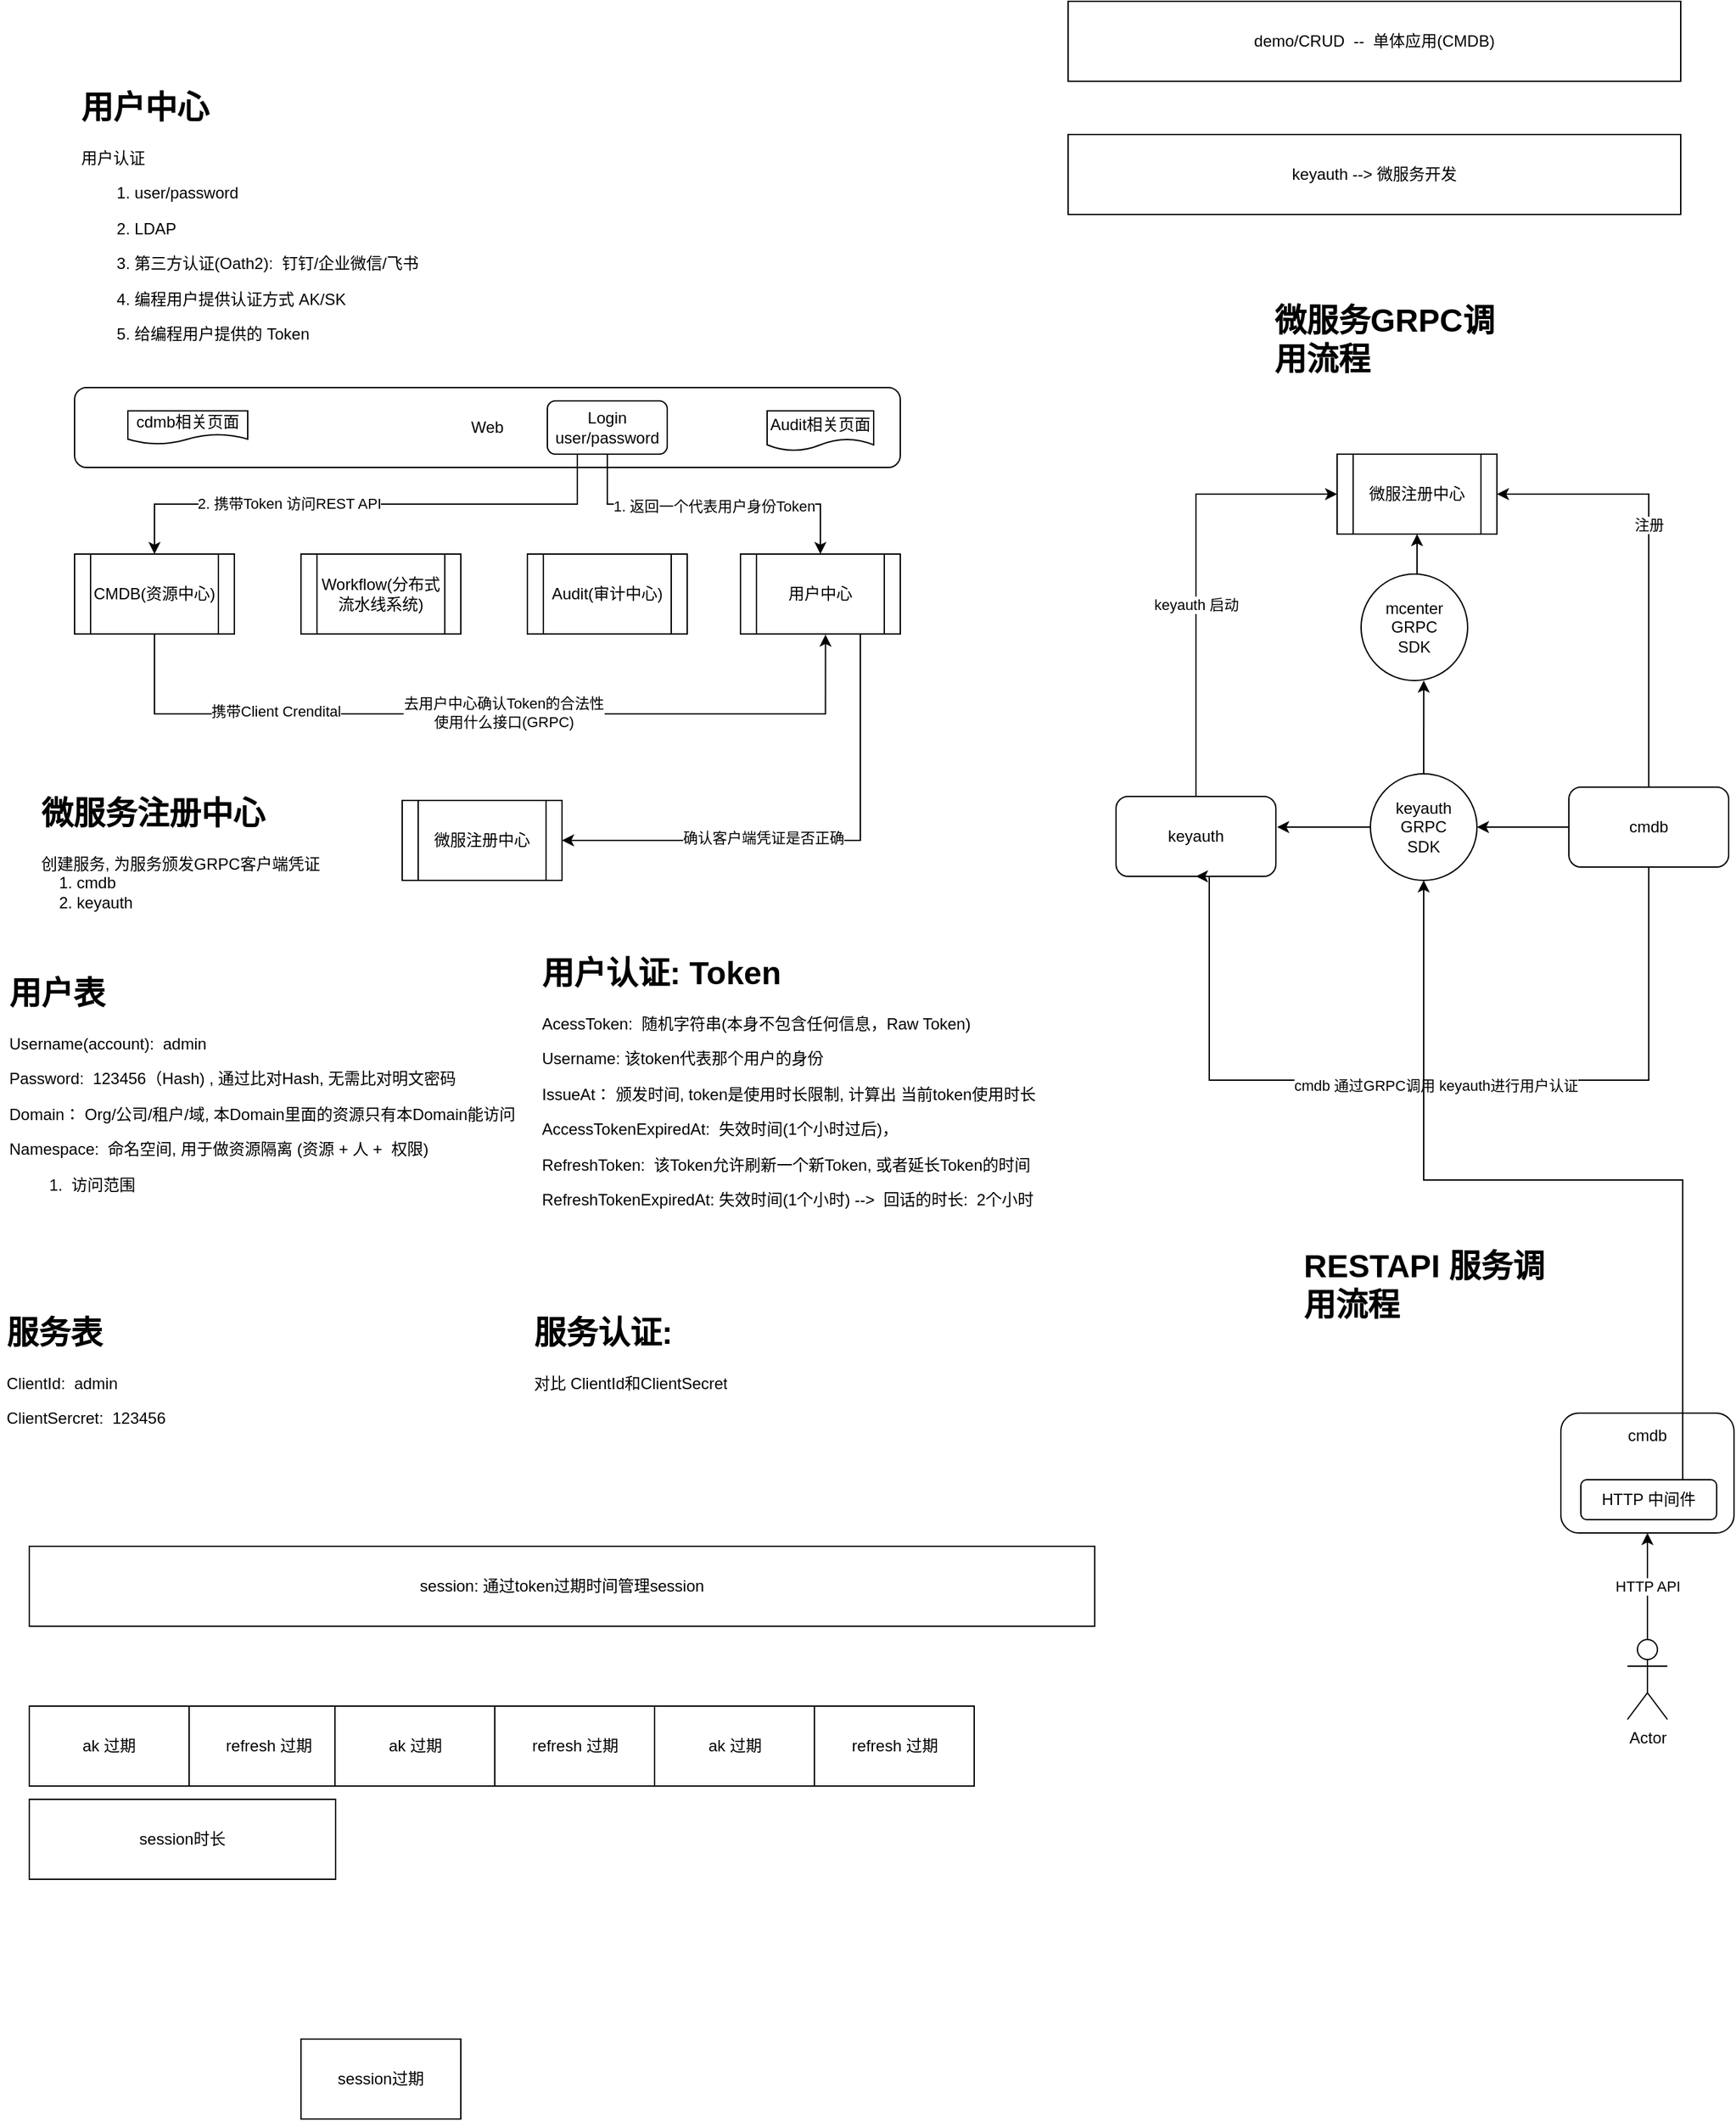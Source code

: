 <mxfile version="18.0.6" type="device"><diagram id="G756LH1hDW1Aa-78v-p-" name="第 1 页"><mxGraphModel dx="1422" dy="2034" grid="1" gridSize="10" guides="1" tooltips="1" connect="1" arrows="1" fold="1" page="1" pageScale="1" pageWidth="827" pageHeight="1169" math="0" shadow="0"><root><mxCell id="0"/><mxCell id="1" parent="0"/><mxCell id="xSLvx6TmoijCLrKCCrkI-1" value="&lt;h1&gt;用户中心&lt;/h1&gt;&lt;p&gt;用户认证&lt;/p&gt;&lt;p&gt;&lt;span style=&quot;white-space: pre;&quot;&gt;&#9;&lt;/span&gt;1. user/password&lt;/p&gt;&lt;p&gt;&amp;nbsp; &amp;nbsp; &amp;nbsp; &amp;nbsp; 2. LDAP&lt;/p&gt;&lt;p&gt;&amp;nbsp; &amp;nbsp; &amp;nbsp; &amp;nbsp; 3. 第三方认证(Oath2):&amp;nbsp; 钉钉/企业微信/飞书&lt;/p&gt;&lt;p&gt;&amp;nbsp; &amp;nbsp; &amp;nbsp; &amp;nbsp; 4. 编程用户提供认证方式 AK/SK&amp;nbsp;&lt;/p&gt;&lt;p&gt;&amp;nbsp; &amp;nbsp; &amp;nbsp; &amp;nbsp; 5. 给编程用户提供的 Token&lt;/p&gt;&lt;p&gt;&lt;br&gt;&lt;/p&gt;" style="text;html=1;strokeColor=none;fillColor=none;spacing=5;spacingTop=-20;whiteSpace=wrap;overflow=hidden;rounded=0;" parent="1" vertex="1"><mxGeometry x="104" y="-10" width="311" height="210" as="geometry"/></mxCell><mxCell id="xSLvx6TmoijCLrKCCrkI-16" style="edgeStyle=orthogonalEdgeStyle;rounded=0;orthogonalLoop=1;jettySize=auto;html=1;exitX=0.5;exitY=1;exitDx=0;exitDy=0;entryX=0.532;entryY=1.008;entryDx=0;entryDy=0;entryPerimeter=0;" parent="1" source="xSLvx6TmoijCLrKCCrkI-2" target="xSLvx6TmoijCLrKCCrkI-8" edge="1"><mxGeometry relative="1" as="geometry"><Array as="points"><mxPoint x="164" y="465"/><mxPoint x="668" y="465"/></Array></mxGeometry></mxCell><mxCell id="xSLvx6TmoijCLrKCCrkI-17" value="去用户中心确认Token的合法性&lt;br&gt;使用什么接口(GRPC)" style="edgeLabel;html=1;align=center;verticalAlign=middle;resizable=0;points=[];" parent="xSLvx6TmoijCLrKCCrkI-16" vertex="1" connectable="0"><mxGeometry x="0.031" y="1" relative="1" as="geometry"><mxPoint as="offset"/></mxGeometry></mxCell><mxCell id="fUPeGcEdd1haUaWr4Al_-3" value="携带Client Crendital" style="edgeLabel;html=1;align=center;verticalAlign=middle;resizable=0;points=[];" vertex="1" connectable="0" parent="xSLvx6TmoijCLrKCCrkI-16"><mxGeometry x="-0.515" y="2" relative="1" as="geometry"><mxPoint as="offset"/></mxGeometry></mxCell><mxCell id="xSLvx6TmoijCLrKCCrkI-2" value="CMDB(资源中心)" style="shape=process;whiteSpace=wrap;html=1;backgroundOutline=1;" parent="1" vertex="1"><mxGeometry x="104" y="345" width="120" height="60" as="geometry"/></mxCell><mxCell id="xSLvx6TmoijCLrKCCrkI-3" value="Workflow(分布式流水线系统)" style="shape=process;whiteSpace=wrap;html=1;backgroundOutline=1;" parent="1" vertex="1"><mxGeometry x="274" y="345" width="120" height="60" as="geometry"/></mxCell><mxCell id="xSLvx6TmoijCLrKCCrkI-4" value="Audit(审计中心)" style="shape=process;whiteSpace=wrap;html=1;backgroundOutline=1;" parent="1" vertex="1"><mxGeometry x="444" y="345" width="120" height="60" as="geometry"/></mxCell><mxCell id="xSLvx6TmoijCLrKCCrkI-5" value="Web" style="rounded=1;whiteSpace=wrap;html=1;" parent="1" vertex="1"><mxGeometry x="104" y="220" width="620" height="60" as="geometry"/></mxCell><mxCell id="xSLvx6TmoijCLrKCCrkI-6" value="cdmb相关页面" style="shape=document;whiteSpace=wrap;html=1;boundedLbl=1;" parent="1" vertex="1"><mxGeometry x="144" y="237.5" width="90" height="25" as="geometry"/></mxCell><mxCell id="xSLvx6TmoijCLrKCCrkI-7" value="Audit相关页面" style="shape=document;whiteSpace=wrap;html=1;boundedLbl=1;" parent="1" vertex="1"><mxGeometry x="624" y="237.5" width="80" height="30" as="geometry"/></mxCell><mxCell id="fUPeGcEdd1haUaWr4Al_-7" style="edgeStyle=orthogonalEdgeStyle;rounded=0;orthogonalLoop=1;jettySize=auto;html=1;exitX=0.75;exitY=1;exitDx=0;exitDy=0;entryX=1;entryY=0.5;entryDx=0;entryDy=0;" edge="1" parent="1" source="xSLvx6TmoijCLrKCCrkI-8" target="fUPeGcEdd1haUaWr4Al_-2"><mxGeometry relative="1" as="geometry"/></mxCell><mxCell id="fUPeGcEdd1haUaWr4Al_-8" value="确认客户端凭证是否正确" style="edgeLabel;html=1;align=center;verticalAlign=middle;resizable=0;points=[];" vertex="1" connectable="0" parent="fUPeGcEdd1haUaWr4Al_-7"><mxGeometry x="0.203" y="-2" relative="1" as="geometry"><mxPoint as="offset"/></mxGeometry></mxCell><mxCell id="xSLvx6TmoijCLrKCCrkI-8" value="用户中心" style="shape=process;whiteSpace=wrap;html=1;backgroundOutline=1;" parent="1" vertex="1"><mxGeometry x="604" y="345" width="120" height="60" as="geometry"/></mxCell><mxCell id="xSLvx6TmoijCLrKCCrkI-10" style="edgeStyle=orthogonalEdgeStyle;rounded=0;orthogonalLoop=1;jettySize=auto;html=1;exitX=0.5;exitY=1;exitDx=0;exitDy=0;entryX=0.5;entryY=0;entryDx=0;entryDy=0;" parent="1" source="xSLvx6TmoijCLrKCCrkI-9" target="xSLvx6TmoijCLrKCCrkI-8" edge="1"><mxGeometry relative="1" as="geometry"/></mxCell><mxCell id="xSLvx6TmoijCLrKCCrkI-11" value="1. 返回一个代表用户身份Token" style="edgeLabel;html=1;align=center;verticalAlign=middle;resizable=0;points=[];" parent="xSLvx6TmoijCLrKCCrkI-10" vertex="1" connectable="0"><mxGeometry x="-0.106" y="-1" relative="1" as="geometry"><mxPoint x="12" as="offset"/></mxGeometry></mxCell><mxCell id="xSLvx6TmoijCLrKCCrkI-14" style="edgeStyle=orthogonalEdgeStyle;rounded=0;orthogonalLoop=1;jettySize=auto;html=1;exitX=0.25;exitY=1;exitDx=0;exitDy=0;entryX=0.5;entryY=0;entryDx=0;entryDy=0;" parent="1" source="xSLvx6TmoijCLrKCCrkI-9" target="xSLvx6TmoijCLrKCCrkI-2" edge="1"><mxGeometry relative="1" as="geometry"/></mxCell><mxCell id="xSLvx6TmoijCLrKCCrkI-15" value="2. 携带Token 访问REST API" style="edgeLabel;html=1;align=center;verticalAlign=middle;resizable=0;points=[];" parent="xSLvx6TmoijCLrKCCrkI-14" vertex="1" connectable="0"><mxGeometry x="0.293" y="-1" relative="1" as="geometry"><mxPoint as="offset"/></mxGeometry></mxCell><mxCell id="xSLvx6TmoijCLrKCCrkI-9" value="Login&lt;br&gt;user/password" style="rounded=1;whiteSpace=wrap;html=1;" parent="1" vertex="1"><mxGeometry x="459" y="230" width="90" height="40" as="geometry"/></mxCell><mxCell id="xSLvx6TmoijCLrKCCrkI-24" value="&lt;h1&gt;用户表&lt;/h1&gt;&lt;p&gt;Username(account):&amp;nbsp; admin&lt;/p&gt;&lt;p&gt;Password:&amp;nbsp; 123456（Hash) , 通过比对Hash, 无需比对明文密码&lt;/p&gt;&lt;p&gt;Domain： Org/公司/租户/域, 本Domain里面的资源只有本Domain能访问&lt;/p&gt;&lt;p&gt;Namespace:&amp;nbsp; 命名空间, 用于做资源隔离 (资源 + 人 +&amp;nbsp; 权限)&lt;/p&gt;&lt;p&gt;&amp;nbsp; &amp;nbsp; &amp;nbsp; &amp;nbsp; &amp;nbsp;1.&amp;nbsp; 访问范围&lt;/p&gt;" style="text;html=1;strokeColor=none;fillColor=none;spacing=5;spacingTop=-20;whiteSpace=wrap;overflow=hidden;rounded=0;" parent="1" vertex="1"><mxGeometry x="50" y="655" width="396" height="185" as="geometry"/></mxCell><mxCell id="xSLvx6TmoijCLrKCCrkI-25" value="&lt;h1&gt;用户认证: Token&lt;/h1&gt;&lt;p&gt;AcessToken:&amp;nbsp; 随机字符串(本身不包含任何信息，Raw Token)&lt;/p&gt;&lt;p&gt;Username: 该token代表那个用户的身份&lt;/p&gt;&lt;p&gt;IssueAt： 颁发时间, token是使用时长限制, 计算出 当前token使用时长&lt;/p&gt;&lt;p&gt;AccessTokenExpiredAt:&amp;nbsp; 失效时间(1个小时过后)，&lt;/p&gt;&lt;p&gt;RefreshToken:&amp;nbsp; 该Token允许刷新一个新Token, 或者延长Token的时间&lt;/p&gt;&lt;p&gt;RefreshTokenExpiredAt: 失效时间(1个小时) --&amp;gt;&amp;nbsp; 回话的时长:&amp;nbsp; 2个小时&lt;/p&gt;" style="text;html=1;strokeColor=none;fillColor=none;spacing=5;spacingTop=-20;whiteSpace=wrap;overflow=hidden;rounded=0;" parent="1" vertex="1"><mxGeometry x="450" y="640" width="436" height="220" as="geometry"/></mxCell><mxCell id="xSLvx6TmoijCLrKCCrkI-26" value="&lt;h1&gt;服务表&lt;/h1&gt;&lt;p&gt;ClientId:&amp;nbsp; admin&lt;/p&gt;&lt;p&gt;ClientSercret:&amp;nbsp; 123456&lt;/p&gt;" style="text;html=1;strokeColor=none;fillColor=none;spacing=5;spacingTop=-20;whiteSpace=wrap;overflow=hidden;rounded=0;" parent="1" vertex="1"><mxGeometry x="48" y="910" width="396" height="185" as="geometry"/></mxCell><mxCell id="xSLvx6TmoijCLrKCCrkI-27" value="&lt;h1&gt;服务认证:&lt;/h1&gt;&lt;p&gt;对比 ClientId和ClientSecret&lt;/p&gt;" style="text;html=1;strokeColor=none;fillColor=none;spacing=5;spacingTop=-20;whiteSpace=wrap;overflow=hidden;rounded=0;" parent="1" vertex="1"><mxGeometry x="444" y="910" width="436" height="220" as="geometry"/></mxCell><mxCell id="fUPeGcEdd1haUaWr4Al_-2" value="微服注册中心" style="shape=process;whiteSpace=wrap;html=1;backgroundOutline=1;" vertex="1" parent="1"><mxGeometry x="350" y="530" width="120" height="60" as="geometry"/></mxCell><mxCell id="fUPeGcEdd1haUaWr4Al_-4" value="&lt;h1&gt;微服务注册中心&lt;/h1&gt;&lt;div&gt;创建服务, 为服务颁发GRPC客户端凭证&lt;/div&gt;&lt;div&gt;&amp;nbsp; &amp;nbsp; 1. cmdb&amp;nbsp; &amp;nbsp; &amp;nbsp;&lt;/div&gt;&lt;div&gt;&amp;nbsp; &amp;nbsp; 2. keyauth&lt;/div&gt;" style="text;html=1;strokeColor=none;fillColor=none;spacing=5;spacingTop=-20;whiteSpace=wrap;overflow=hidden;rounded=0;" vertex="1" parent="1"><mxGeometry x="74" y="520" width="320" height="100" as="geometry"/></mxCell><mxCell id="fUPeGcEdd1haUaWr4Al_-9" value="session: 通过token过期时间管理session" style="rounded=0;whiteSpace=wrap;html=1;" vertex="1" parent="1"><mxGeometry x="70" y="1090" width="800" height="60" as="geometry"/></mxCell><mxCell id="fUPeGcEdd1haUaWr4Al_-11" value="session时长" style="rounded=0;whiteSpace=wrap;html=1;" vertex="1" parent="1"><mxGeometry x="70" y="1280" width="230" height="60" as="geometry"/></mxCell><mxCell id="fUPeGcEdd1haUaWr4Al_-14" value="session过期" style="rounded=0;whiteSpace=wrap;html=1;" vertex="1" parent="1"><mxGeometry x="274" y="1460" width="120" height="60" as="geometry"/></mxCell><mxCell id="fUPeGcEdd1haUaWr4Al_-15" value="ak 过期" style="rounded=0;whiteSpace=wrap;html=1;" vertex="1" parent="1"><mxGeometry x="70" y="1210" width="120" height="60" as="geometry"/></mxCell><mxCell id="fUPeGcEdd1haUaWr4Al_-16" value="refresh 过期" style="rounded=0;whiteSpace=wrap;html=1;" vertex="1" parent="1"><mxGeometry x="190" y="1210" width="120" height="60" as="geometry"/></mxCell><mxCell id="fUPeGcEdd1haUaWr4Al_-17" value="ak 过期" style="rounded=0;whiteSpace=wrap;html=1;" vertex="1" parent="1"><mxGeometry x="299.5" y="1210" width="120" height="60" as="geometry"/></mxCell><mxCell id="fUPeGcEdd1haUaWr4Al_-18" value="refresh 过期" style="rounded=0;whiteSpace=wrap;html=1;" vertex="1" parent="1"><mxGeometry x="419.5" y="1210" width="120" height="60" as="geometry"/></mxCell><mxCell id="fUPeGcEdd1haUaWr4Al_-19" value="ak 过期" style="rounded=0;whiteSpace=wrap;html=1;" vertex="1" parent="1"><mxGeometry x="539.5" y="1210" width="120" height="60" as="geometry"/></mxCell><mxCell id="fUPeGcEdd1haUaWr4Al_-20" value="refresh 过期" style="rounded=0;whiteSpace=wrap;html=1;" vertex="1" parent="1"><mxGeometry x="659.5" y="1210" width="120" height="60" as="geometry"/></mxCell><mxCell id="fUPeGcEdd1haUaWr4Al_-22" value="微服注册中心" style="shape=process;whiteSpace=wrap;html=1;backgroundOutline=1;" vertex="1" parent="1"><mxGeometry x="1052" y="270" width="120" height="60" as="geometry"/></mxCell><mxCell id="fUPeGcEdd1haUaWr4Al_-24" style="edgeStyle=orthogonalEdgeStyle;rounded=0;orthogonalLoop=1;jettySize=auto;html=1;exitX=0.5;exitY=0;exitDx=0;exitDy=0;entryX=0;entryY=0.5;entryDx=0;entryDy=0;" edge="1" parent="1" source="fUPeGcEdd1haUaWr4Al_-23" target="fUPeGcEdd1haUaWr4Al_-22"><mxGeometry relative="1" as="geometry"/></mxCell><mxCell id="fUPeGcEdd1haUaWr4Al_-25" value="keyauth 启动" style="edgeLabel;html=1;align=center;verticalAlign=middle;resizable=0;points=[];" vertex="1" connectable="0" parent="fUPeGcEdd1haUaWr4Al_-24"><mxGeometry x="-0.135" relative="1" as="geometry"><mxPoint as="offset"/></mxGeometry></mxCell><mxCell id="fUPeGcEdd1haUaWr4Al_-23" value="keyauth" style="rounded=1;whiteSpace=wrap;html=1;" vertex="1" parent="1"><mxGeometry x="886" y="527" width="120" height="60" as="geometry"/></mxCell><mxCell id="fUPeGcEdd1haUaWr4Al_-27" style="edgeStyle=orthogonalEdgeStyle;rounded=0;orthogonalLoop=1;jettySize=auto;html=1;exitX=0.5;exitY=0;exitDx=0;exitDy=0;entryX=1;entryY=0.5;entryDx=0;entryDy=0;" edge="1" parent="1" source="fUPeGcEdd1haUaWr4Al_-26" target="fUPeGcEdd1haUaWr4Al_-22"><mxGeometry relative="1" as="geometry"/></mxCell><mxCell id="fUPeGcEdd1haUaWr4Al_-28" value="注册" style="edgeLabel;html=1;align=center;verticalAlign=middle;resizable=0;points=[];" vertex="1" connectable="0" parent="fUPeGcEdd1haUaWr4Al_-27"><mxGeometry x="0.183" relative="1" as="geometry"><mxPoint as="offset"/></mxGeometry></mxCell><mxCell id="fUPeGcEdd1haUaWr4Al_-29" style="edgeStyle=orthogonalEdgeStyle;rounded=0;orthogonalLoop=1;jettySize=auto;html=1;exitX=0.5;exitY=1;exitDx=0;exitDy=0;entryX=0.5;entryY=1;entryDx=0;entryDy=0;" edge="1" parent="1" source="fUPeGcEdd1haUaWr4Al_-26" target="fUPeGcEdd1haUaWr4Al_-23"><mxGeometry relative="1" as="geometry"><Array as="points"><mxPoint x="1286" y="740"/><mxPoint x="956" y="740"/><mxPoint x="956" y="587"/></Array></mxGeometry></mxCell><mxCell id="fUPeGcEdd1haUaWr4Al_-30" value="cmdb 通过GRPC调用 keyauth进行用户认证" style="edgeLabel;html=1;align=center;verticalAlign=middle;resizable=0;points=[];" vertex="1" connectable="0" parent="fUPeGcEdd1haUaWr4Al_-29"><mxGeometry x="-0.018" y="4" relative="1" as="geometry"><mxPoint as="offset"/></mxGeometry></mxCell><mxCell id="fUPeGcEdd1haUaWr4Al_-32" style="edgeStyle=orthogonalEdgeStyle;rounded=0;orthogonalLoop=1;jettySize=auto;html=1;exitX=0;exitY=0.5;exitDx=0;exitDy=0;" edge="1" parent="1" source="fUPeGcEdd1haUaWr4Al_-26" target="fUPeGcEdd1haUaWr4Al_-31"><mxGeometry relative="1" as="geometry"/></mxCell><mxCell id="fUPeGcEdd1haUaWr4Al_-26" value="cmdb" style="rounded=1;whiteSpace=wrap;html=1;" vertex="1" parent="1"><mxGeometry x="1226" y="520" width="120" height="60" as="geometry"/></mxCell><mxCell id="fUPeGcEdd1haUaWr4Al_-33" style="edgeStyle=orthogonalEdgeStyle;rounded=0;orthogonalLoop=1;jettySize=auto;html=1;exitX=0;exitY=0.5;exitDx=0;exitDy=0;entryX=1.008;entryY=0.383;entryDx=0;entryDy=0;entryPerimeter=0;" edge="1" parent="1" source="fUPeGcEdd1haUaWr4Al_-31" target="fUPeGcEdd1haUaWr4Al_-23"><mxGeometry relative="1" as="geometry"/></mxCell><mxCell id="fUPeGcEdd1haUaWr4Al_-36" style="edgeStyle=orthogonalEdgeStyle;rounded=0;orthogonalLoop=1;jettySize=auto;html=1;exitX=0.5;exitY=0;exitDx=0;exitDy=0;entryX=0.588;entryY=1;entryDx=0;entryDy=0;entryPerimeter=0;" edge="1" parent="1" source="fUPeGcEdd1haUaWr4Al_-31" target="fUPeGcEdd1haUaWr4Al_-35"><mxGeometry relative="1" as="geometry"/></mxCell><mxCell id="fUPeGcEdd1haUaWr4Al_-31" value="keyauth&lt;br&gt;GRPC&lt;br&gt;SDK" style="ellipse;whiteSpace=wrap;html=1;aspect=fixed;" vertex="1" parent="1"><mxGeometry x="1077" y="510" width="80" height="80" as="geometry"/></mxCell><mxCell id="fUPeGcEdd1haUaWr4Al_-37" style="edgeStyle=orthogonalEdgeStyle;rounded=0;orthogonalLoop=1;jettySize=auto;html=1;exitX=0.5;exitY=0;exitDx=0;exitDy=0;entryX=0.5;entryY=1;entryDx=0;entryDy=0;" edge="1" parent="1" source="fUPeGcEdd1haUaWr4Al_-35" target="fUPeGcEdd1haUaWr4Al_-22"><mxGeometry relative="1" as="geometry"/></mxCell><mxCell id="fUPeGcEdd1haUaWr4Al_-35" value="mcenter&lt;br&gt;GRPC&lt;br&gt;SDK" style="ellipse;whiteSpace=wrap;html=1;aspect=fixed;" vertex="1" parent="1"><mxGeometry x="1070" y="360" width="80" height="80" as="geometry"/></mxCell><mxCell id="fUPeGcEdd1haUaWr4Al_-38" value="demo/CRUD&amp;nbsp; --&amp;nbsp; 单体应用(CMDB)" style="rounded=0;whiteSpace=wrap;html=1;" vertex="1" parent="1"><mxGeometry x="850" y="-70" width="460" height="60" as="geometry"/></mxCell><mxCell id="fUPeGcEdd1haUaWr4Al_-39" value="keyauth --&amp;gt; 微服务开发" style="rounded=0;whiteSpace=wrap;html=1;" vertex="1" parent="1"><mxGeometry x="850" y="30" width="460" height="60" as="geometry"/></mxCell><mxCell id="fUPeGcEdd1haUaWr4Al_-40" value="&lt;h1&gt;微服务GRPC调用流程&lt;/h1&gt;" style="text;html=1;strokeColor=none;fillColor=none;spacing=5;spacingTop=-20;whiteSpace=wrap;overflow=hidden;rounded=0;" vertex="1" parent="1"><mxGeometry x="1000" y="150" width="190" height="120" as="geometry"/></mxCell><mxCell id="fUPeGcEdd1haUaWr4Al_-41" value="&lt;h1&gt;RESTAPI 服务调用流程&lt;/h1&gt;" style="text;html=1;strokeColor=none;fillColor=none;spacing=5;spacingTop=-20;whiteSpace=wrap;overflow=hidden;rounded=0;" vertex="1" parent="1"><mxGeometry x="1022" y="860" width="190" height="120" as="geometry"/></mxCell><mxCell id="fUPeGcEdd1haUaWr4Al_-42" value="cmdb&lt;br&gt;&lt;br&gt;&lt;br&gt;&lt;br&gt;&lt;br&gt;" style="rounded=1;whiteSpace=wrap;html=1;" vertex="1" parent="1"><mxGeometry x="1220" y="990" width="130" height="90" as="geometry"/></mxCell><mxCell id="fUPeGcEdd1haUaWr4Al_-44" value="HTTP API" style="edgeStyle=orthogonalEdgeStyle;rounded=0;orthogonalLoop=1;jettySize=auto;html=1;exitX=0.5;exitY=0;exitDx=0;exitDy=0;exitPerimeter=0;entryX=0.5;entryY=1;entryDx=0;entryDy=0;" edge="1" parent="1" source="fUPeGcEdd1haUaWr4Al_-43" target="fUPeGcEdd1haUaWr4Al_-42"><mxGeometry relative="1" as="geometry"/></mxCell><mxCell id="fUPeGcEdd1haUaWr4Al_-43" value="Actor" style="shape=umlActor;verticalLabelPosition=bottom;verticalAlign=top;html=1;outlineConnect=0;" vertex="1" parent="1"><mxGeometry x="1270" y="1160" width="30" height="60" as="geometry"/></mxCell><mxCell id="fUPeGcEdd1haUaWr4Al_-47" style="edgeStyle=orthogonalEdgeStyle;rounded=0;orthogonalLoop=1;jettySize=auto;html=1;exitX=0.75;exitY=0;exitDx=0;exitDy=0;entryX=0.5;entryY=1;entryDx=0;entryDy=0;" edge="1" parent="1" source="fUPeGcEdd1haUaWr4Al_-46" target="fUPeGcEdd1haUaWr4Al_-31"><mxGeometry relative="1" as="geometry"/></mxCell><mxCell id="fUPeGcEdd1haUaWr4Al_-46" value="HTTP 中间件" style="rounded=1;whiteSpace=wrap;html=1;" vertex="1" parent="1"><mxGeometry x="1235" y="1040" width="102" height="30" as="geometry"/></mxCell></root></mxGraphModel></diagram></mxfile>